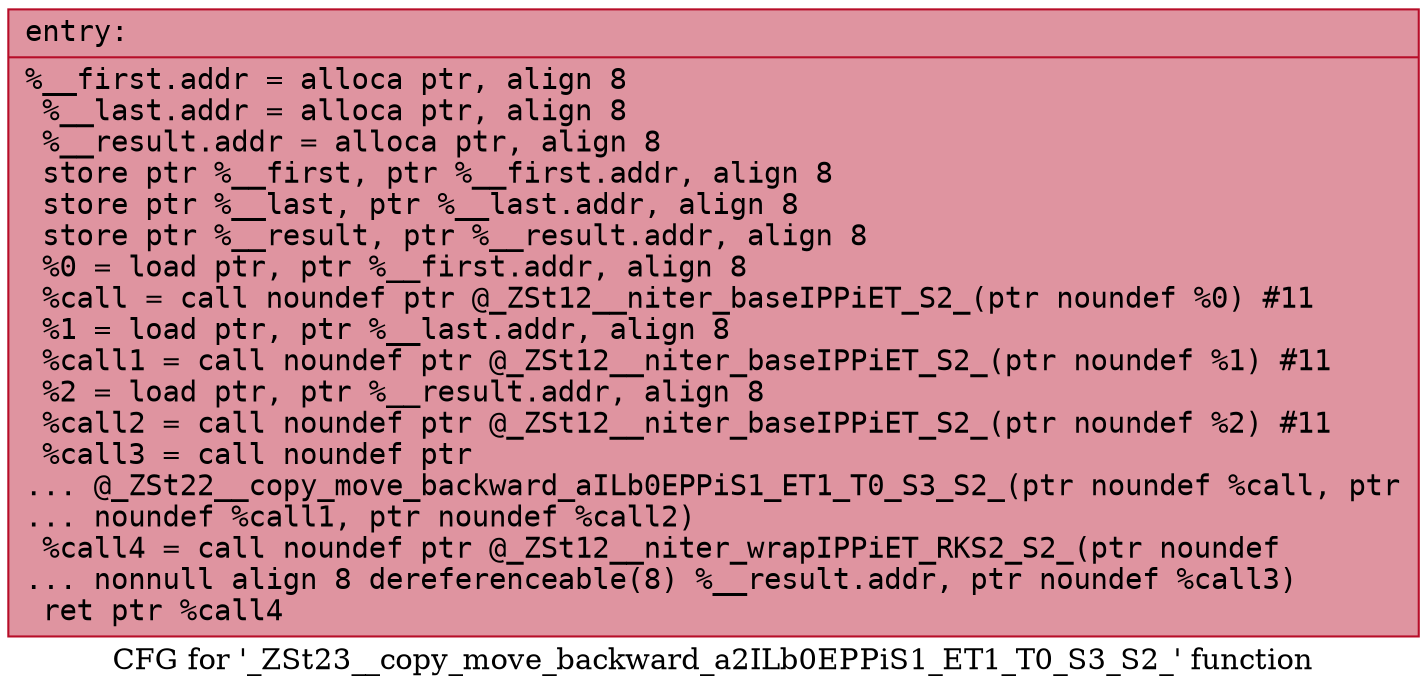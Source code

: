 digraph "CFG for '_ZSt23__copy_move_backward_a2ILb0EPPiS1_ET1_T0_S3_S2_' function" {
	label="CFG for '_ZSt23__copy_move_backward_a2ILb0EPPiS1_ET1_T0_S3_S2_' function";

	Node0x5646194939d0 [shape=record,color="#b70d28ff", style=filled, fillcolor="#b70d2870" fontname="Courier",label="{entry:\l|  %__first.addr = alloca ptr, align 8\l  %__last.addr = alloca ptr, align 8\l  %__result.addr = alloca ptr, align 8\l  store ptr %__first, ptr %__first.addr, align 8\l  store ptr %__last, ptr %__last.addr, align 8\l  store ptr %__result, ptr %__result.addr, align 8\l  %0 = load ptr, ptr %__first.addr, align 8\l  %call = call noundef ptr @_ZSt12__niter_baseIPPiET_S2_(ptr noundef %0) #11\l  %1 = load ptr, ptr %__last.addr, align 8\l  %call1 = call noundef ptr @_ZSt12__niter_baseIPPiET_S2_(ptr noundef %1) #11\l  %2 = load ptr, ptr %__result.addr, align 8\l  %call2 = call noundef ptr @_ZSt12__niter_baseIPPiET_S2_(ptr noundef %2) #11\l  %call3 = call noundef ptr\l... @_ZSt22__copy_move_backward_aILb0EPPiS1_ET1_T0_S3_S2_(ptr noundef %call, ptr\l... noundef %call1, ptr noundef %call2)\l  %call4 = call noundef ptr @_ZSt12__niter_wrapIPPiET_RKS2_S2_(ptr noundef\l... nonnull align 8 dereferenceable(8) %__result.addr, ptr noundef %call3)\l  ret ptr %call4\l}"];
}
